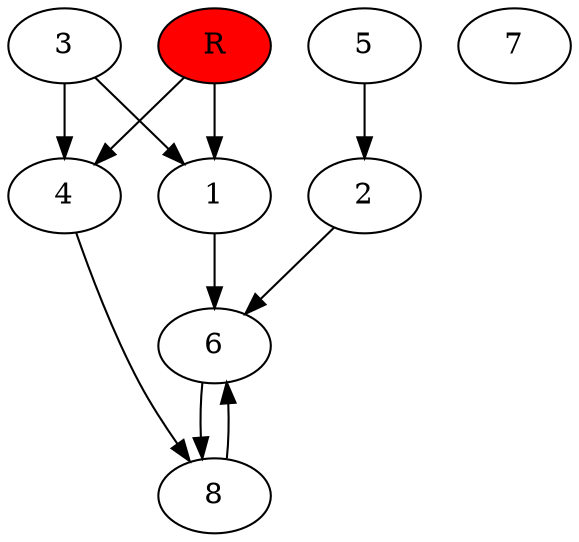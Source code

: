 digraph prb25743 {
	1
	2
	3
	4
	5
	6
	7
	8
	R [fillcolor="#ff0000" style=filled]
	1 -> 6
	2 -> 6
	3 -> 1
	3 -> 4
	4 -> 8
	5 -> 2
	6 -> 8
	8 -> 6
	R -> 1
	R -> 4
}
